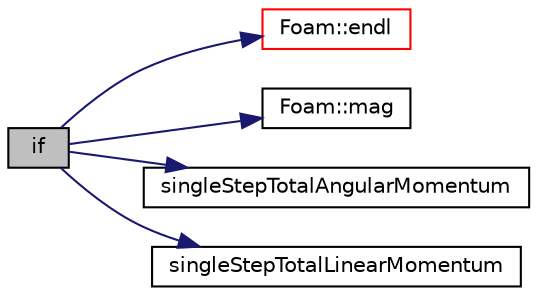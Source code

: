 digraph "if"
{
  bgcolor="transparent";
  edge [fontname="Helvetica",fontsize="10",labelfontname="Helvetica",labelfontsize="10"];
  node [fontname="Helvetica",fontsize="10",shape=record];
  rankdir="LR";
  Node1 [label="if",height=0.2,width=0.4,color="black", fillcolor="grey75", style="filled", fontcolor="black"];
  Node1 -> Node2 [color="midnightblue",fontsize="10",style="solid",fontname="Helvetica"];
  Node2 [label="Foam::endl",height=0.2,width=0.4,color="red",URL="$a10725.html#a2db8fe02a0d3909e9351bb4275b23ce4",tooltip="Add newline and flush stream. "];
  Node1 -> Node3 [color="midnightblue",fontsize="10",style="solid",fontname="Helvetica"];
  Node3 [label="Foam::mag",height=0.2,width=0.4,color="black",URL="$a10725.html#a929da2a3fdcf3dacbbe0487d3a330dae"];
  Node1 -> Node4 [color="midnightblue",fontsize="10",style="solid",fontname="Helvetica"];
  Node4 [label="singleStepTotalAngularMomentum",height=0.2,width=0.4,color="black",URL="$a06885.html#a3cf75bb58c4d4d0edd17373630cf81cd"];
  Node1 -> Node5 [color="midnightblue",fontsize="10",style="solid",fontname="Helvetica"];
  Node5 [label="singleStepTotalLinearMomentum",height=0.2,width=0.4,color="black",URL="$a06885.html#a1b79df75ab9e55cb25541d4cc4dc8217"];
}
